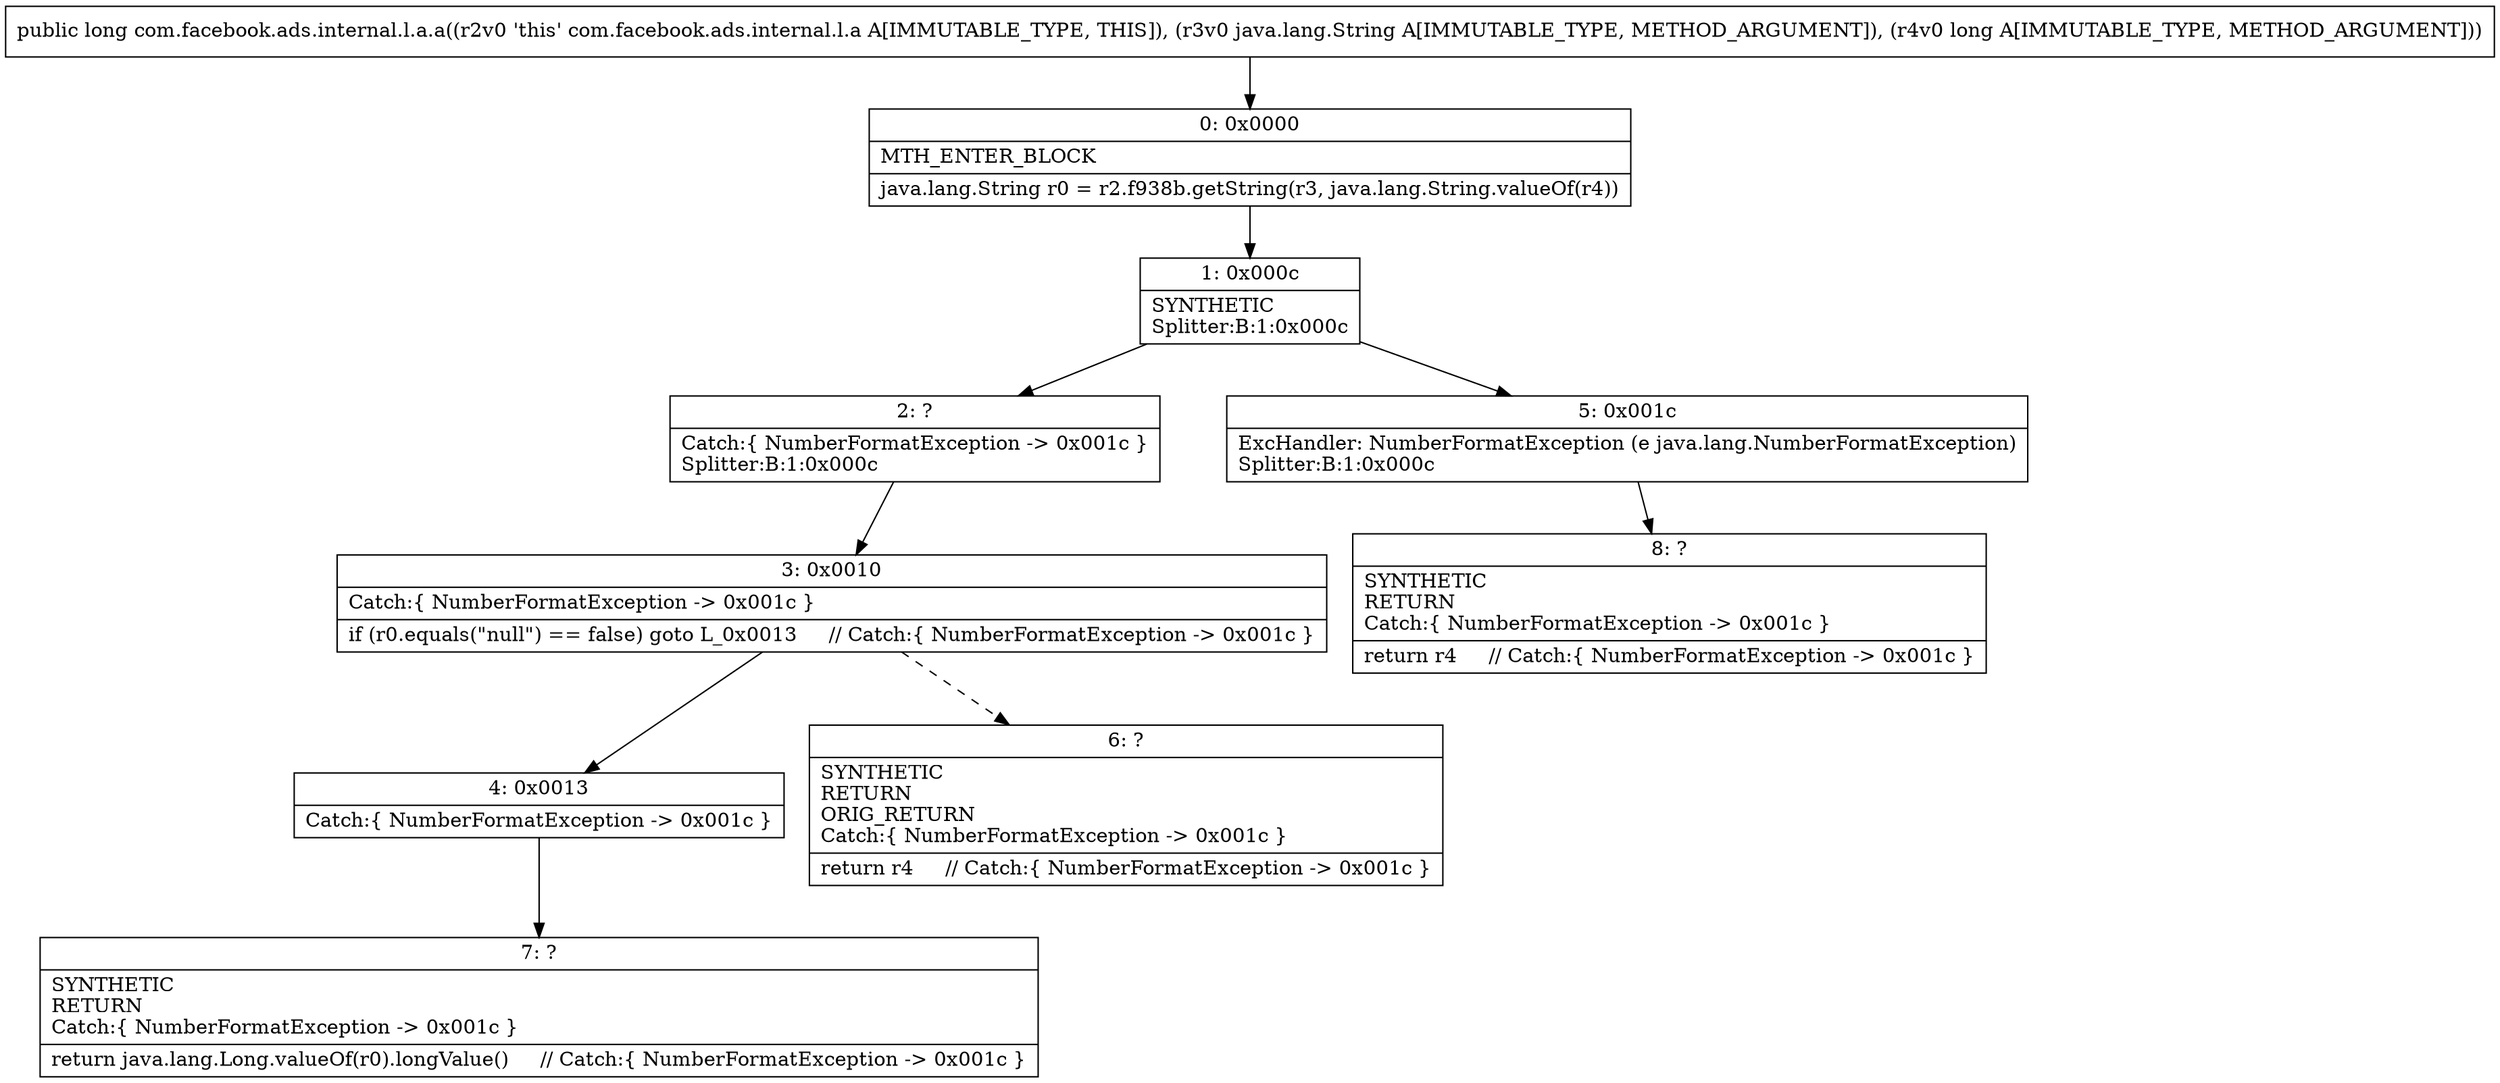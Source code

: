 digraph "CFG forcom.facebook.ads.internal.l.a.a(Ljava\/lang\/String;J)J" {
Node_0 [shape=record,label="{0\:\ 0x0000|MTH_ENTER_BLOCK\l|java.lang.String r0 = r2.f938b.getString(r3, java.lang.String.valueOf(r4))\l}"];
Node_1 [shape=record,label="{1\:\ 0x000c|SYNTHETIC\lSplitter:B:1:0x000c\l}"];
Node_2 [shape=record,label="{2\:\ ?|Catch:\{ NumberFormatException \-\> 0x001c \}\lSplitter:B:1:0x000c\l}"];
Node_3 [shape=record,label="{3\:\ 0x0010|Catch:\{ NumberFormatException \-\> 0x001c \}\l|if (r0.equals(\"null\") == false) goto L_0x0013     \/\/ Catch:\{ NumberFormatException \-\> 0x001c \}\l}"];
Node_4 [shape=record,label="{4\:\ 0x0013|Catch:\{ NumberFormatException \-\> 0x001c \}\l}"];
Node_5 [shape=record,label="{5\:\ 0x001c|ExcHandler: NumberFormatException (e java.lang.NumberFormatException)\lSplitter:B:1:0x000c\l}"];
Node_6 [shape=record,label="{6\:\ ?|SYNTHETIC\lRETURN\lORIG_RETURN\lCatch:\{ NumberFormatException \-\> 0x001c \}\l|return r4     \/\/ Catch:\{ NumberFormatException \-\> 0x001c \}\l}"];
Node_7 [shape=record,label="{7\:\ ?|SYNTHETIC\lRETURN\lCatch:\{ NumberFormatException \-\> 0x001c \}\l|return java.lang.Long.valueOf(r0).longValue()     \/\/ Catch:\{ NumberFormatException \-\> 0x001c \}\l}"];
Node_8 [shape=record,label="{8\:\ ?|SYNTHETIC\lRETURN\lCatch:\{ NumberFormatException \-\> 0x001c \}\l|return r4     \/\/ Catch:\{ NumberFormatException \-\> 0x001c \}\l}"];
MethodNode[shape=record,label="{public long com.facebook.ads.internal.l.a.a((r2v0 'this' com.facebook.ads.internal.l.a A[IMMUTABLE_TYPE, THIS]), (r3v0 java.lang.String A[IMMUTABLE_TYPE, METHOD_ARGUMENT]), (r4v0 long A[IMMUTABLE_TYPE, METHOD_ARGUMENT])) }"];
MethodNode -> Node_0;
Node_0 -> Node_1;
Node_1 -> Node_2;
Node_1 -> Node_5;
Node_2 -> Node_3;
Node_3 -> Node_4;
Node_3 -> Node_6[style=dashed];
Node_4 -> Node_7;
Node_5 -> Node_8;
}

